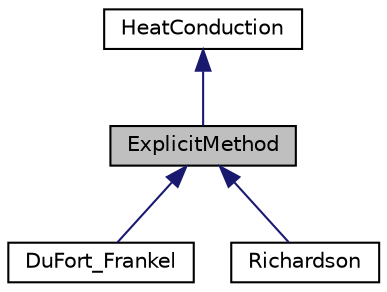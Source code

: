 digraph "ExplicitMethod"
{
  edge [fontname="Helvetica",fontsize="10",labelfontname="Helvetica",labelfontsize="10"];
  node [fontname="Helvetica",fontsize="10",shape=record];
  Node0 [label="ExplicitMethod",height=0.2,width=0.4,color="black", fillcolor="grey75", style="filled", fontcolor="black"];
  Node1 -> Node0 [dir="back",color="midnightblue",fontsize="10",style="solid"];
  Node1 [label="HeatConduction",height=0.2,width=0.4,color="black", fillcolor="white", style="filled",URL="$class_heat_conduction.html",tooltip="Base abstract Class which include all the parameters to solve the problem. "];
  Node0 -> Node2 [dir="back",color="midnightblue",fontsize="10",style="solid"];
  Node2 [label="DuFort_Frankel",height=0.2,width=0.4,color="black", fillcolor="white", style="filled",URL="$class_du_fort___frankel.html",tooltip="Sub sub Class used to calculate the DuFort_Frankel scheme. "];
  Node0 -> Node3 [dir="back",color="midnightblue",fontsize="10",style="solid"];
  Node3 [label="Richardson",height=0.2,width=0.4,color="black", fillcolor="white", style="filled",URL="$class_richardson.html",tooltip="Sub sub Class used to calculate the Richardson scheme. "];
}
